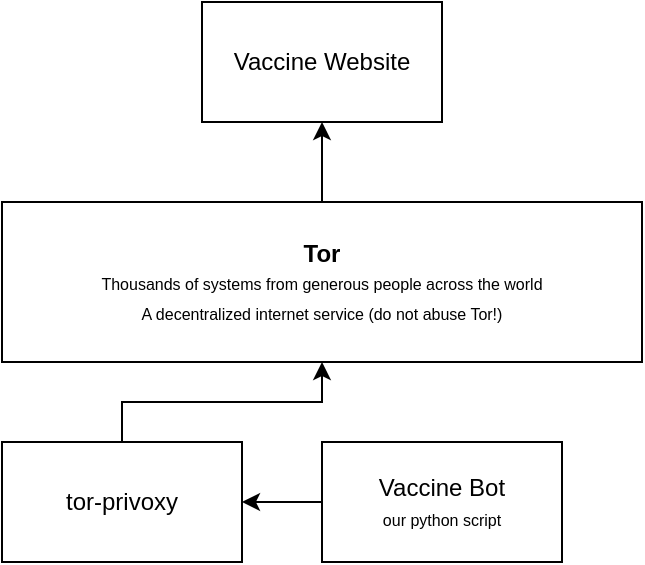 <mxfile version="14.4.7" type="device"><diagram id="Z-8D9zfthacEZkPKy1Lh" name="Page-1"><mxGraphModel dx="785" dy="409" grid="1" gridSize="10" guides="1" tooltips="1" connect="1" arrows="1" fold="1" page="1" pageScale="1" pageWidth="850" pageHeight="1100" math="0" shadow="0"><root><mxCell id="0"/><mxCell id="1" parent="0"/><mxCell id="eIQ5usty-SGF8t-VD-ek-1" value="Vaccine Website" style="rounded=0;whiteSpace=wrap;html=1;" vertex="1" parent="1"><mxGeometry x="300" y="60" width="120" height="60" as="geometry"/></mxCell><mxCell id="eIQ5usty-SGF8t-VD-ek-6" style="edgeStyle=orthogonalEdgeStyle;rounded=0;orthogonalLoop=1;jettySize=auto;html=1;entryX=0.5;entryY=1;entryDx=0;entryDy=0;" edge="1" parent="1" source="eIQ5usty-SGF8t-VD-ek-2" target="eIQ5usty-SGF8t-VD-ek-4"><mxGeometry relative="1" as="geometry"/></mxCell><mxCell id="eIQ5usty-SGF8t-VD-ek-2" value="tor-privoxy&lt;br style=&quot;font-size: 8px&quot;&gt;" style="rounded=0;whiteSpace=wrap;html=1;" vertex="1" parent="1"><mxGeometry x="200" y="280" width="120" height="60" as="geometry"/></mxCell><mxCell id="eIQ5usty-SGF8t-VD-ek-5" style="edgeStyle=orthogonalEdgeStyle;rounded=0;orthogonalLoop=1;jettySize=auto;html=1;entryX=1;entryY=0.5;entryDx=0;entryDy=0;" edge="1" parent="1" source="eIQ5usty-SGF8t-VD-ek-3" target="eIQ5usty-SGF8t-VD-ek-2"><mxGeometry relative="1" as="geometry"/></mxCell><mxCell id="eIQ5usty-SGF8t-VD-ek-3" value="Vaccine Bot&lt;br&gt;&lt;font style=&quot;font-size: 8px&quot;&gt;our python script&lt;/font&gt;" style="rounded=0;whiteSpace=wrap;html=1;" vertex="1" parent="1"><mxGeometry x="360" y="280" width="120" height="60" as="geometry"/></mxCell><mxCell id="eIQ5usty-SGF8t-VD-ek-7" style="edgeStyle=orthogonalEdgeStyle;rounded=0;orthogonalLoop=1;jettySize=auto;html=1;entryX=0.5;entryY=1;entryDx=0;entryDy=0;" edge="1" parent="1" source="eIQ5usty-SGF8t-VD-ek-4" target="eIQ5usty-SGF8t-VD-ek-1"><mxGeometry relative="1" as="geometry"/></mxCell><mxCell id="eIQ5usty-SGF8t-VD-ek-4" value="&lt;b&gt;Tor&lt;/b&gt;&lt;br&gt;&lt;font style=&quot;font-size: 8px&quot;&gt;Thousands of systems from generous people across the world&lt;br&gt;A decentralized internet service (do not abuse Tor!)&lt;br&gt;&lt;/font&gt;" style="rounded=0;whiteSpace=wrap;html=1;" vertex="1" parent="1"><mxGeometry x="200" y="160" width="320" height="80" as="geometry"/></mxCell></root></mxGraphModel></diagram></mxfile>